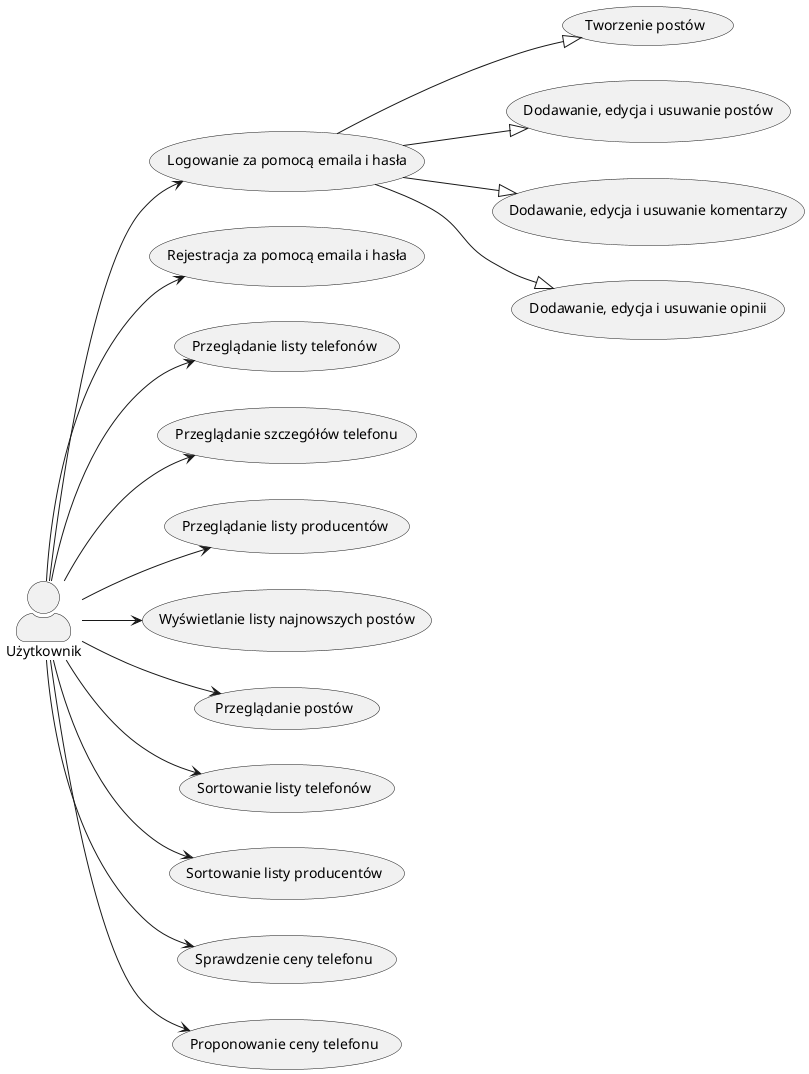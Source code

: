@startuml useCaseDiagram

skinparam actorStyle awesome
left to right direction

actor "Użytkownik" as User

usecase "Logowanie za pomocą emaila i hasła" as UC1
usecase "Rejestracja za pomocą emaila i hasła" as UC2
usecase "Przeglądanie listy telefonów" as UC3
usecase "Przeglądanie szczegółów telefonu" as UC4
usecase "Przeglądanie listy producentów" as UC5
usecase "Wyświetlanie listy najnowszych postów" as UC6
usecase "Tworzenie postów" as UC7
usecase "Przeglądanie postów" as UC8
usecase "Dodawanie, edycja i usuwanie postów" as UC9
usecase "Dodawanie, edycja i usuwanie komentarzy" as UC10
usecase "Sortowanie listy telefonów" as UC11
usecase "Sortowanie listy producentów" as UC12
usecase "Sprawdzenie ceny telefonu" as UC13
usecase "Proponowanie ceny telefonu" as UC14
usecase "Dodawanie, edycja i usuwanie opinii" as UC15

User --> UC1
User --> UC2
User --> UC3
User --> UC4
User --> UC5
User --> UC6
User --> UC8
User --> UC11
User --> UC12
User --> UC13
User --> UC14

UC1 --|> UC7
UC1 --|> UC9
UC1 --|> UC10
UC1 --|> UC15

@enduml
